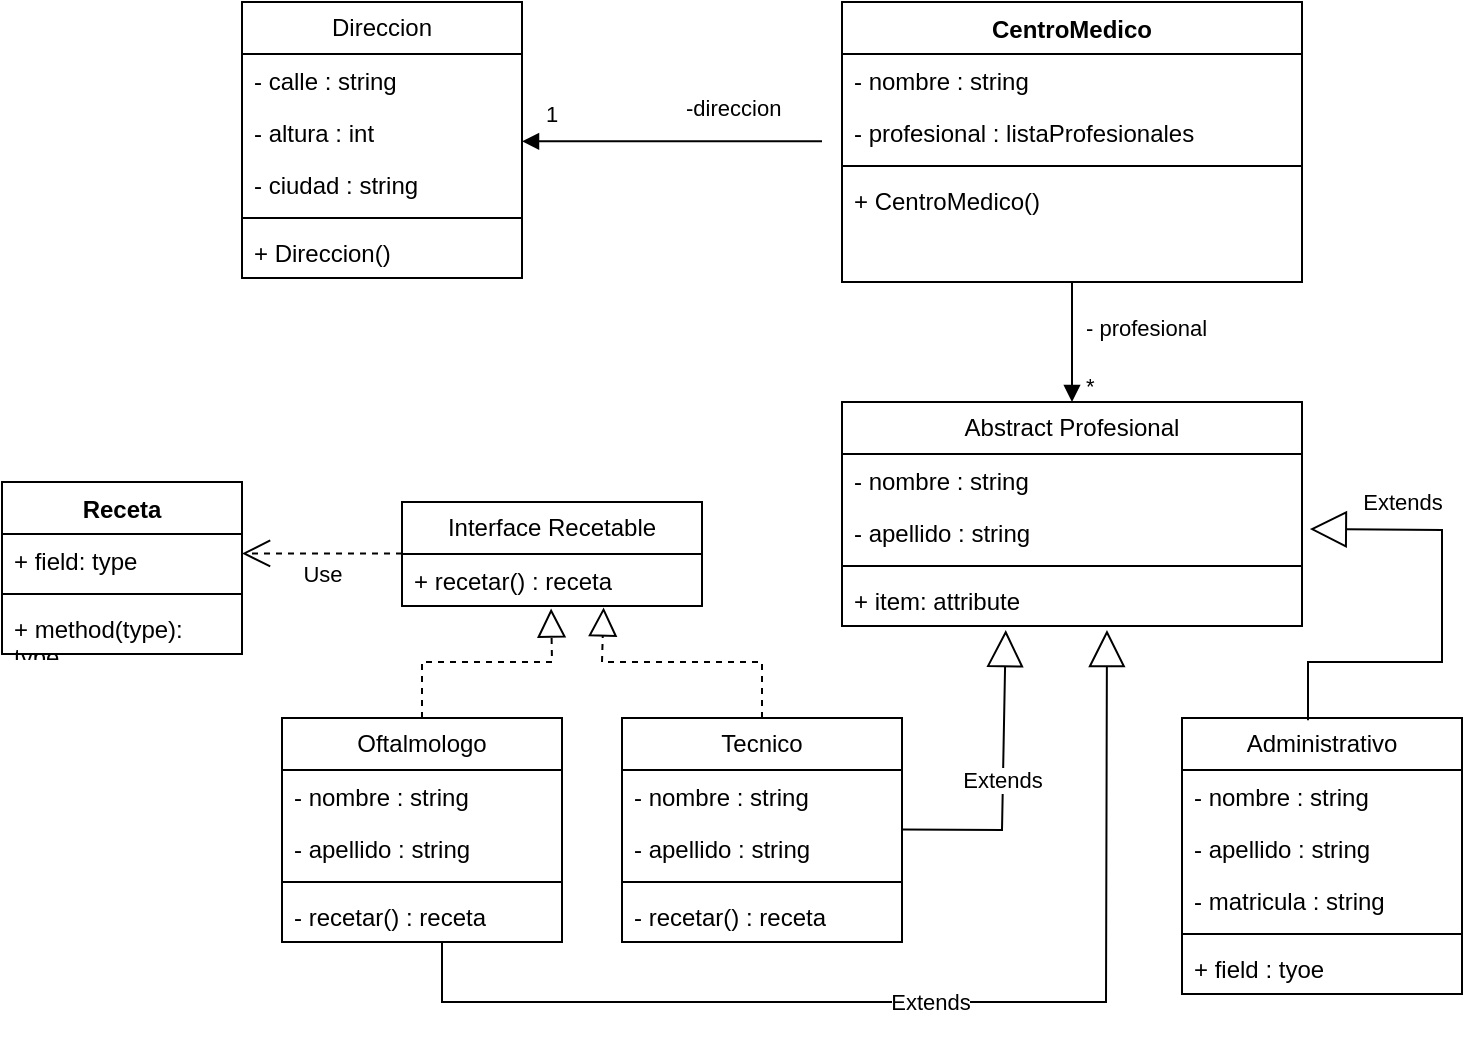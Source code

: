 <mxfile version="21.6.8" type="device">
  <diagram name="Página-1" id="Sqx3BHbn41ujF85xgArd">
    <mxGraphModel dx="1816" dy="545" grid="1" gridSize="10" guides="1" tooltips="1" connect="1" arrows="1" fold="1" page="1" pageScale="1" pageWidth="827" pageHeight="1169" math="0" shadow="0">
      <root>
        <mxCell id="0" />
        <mxCell id="1" parent="0" />
        <mxCell id="mAAJr_QGss4SFpEDVRHT-1" value="CentroMedico" style="swimlane;fontStyle=1;align=center;verticalAlign=top;childLayout=stackLayout;horizontal=1;startSize=26;horizontalStack=0;resizeParent=1;resizeParentMax=0;resizeLast=0;collapsible=1;marginBottom=0;whiteSpace=wrap;html=1;" vertex="1" parent="1">
          <mxGeometry x="360" y="10" width="230" height="140" as="geometry" />
        </mxCell>
        <mxCell id="mAAJr_QGss4SFpEDVRHT-5" value="- nombre : string" style="text;strokeColor=none;fillColor=none;align=left;verticalAlign=top;spacingLeft=4;spacingRight=4;overflow=hidden;rotatable=0;points=[[0,0.5],[1,0.5]];portConstraint=eastwest;whiteSpace=wrap;html=1;" vertex="1" parent="mAAJr_QGss4SFpEDVRHT-1">
          <mxGeometry y="26" width="230" height="26" as="geometry" />
        </mxCell>
        <mxCell id="mAAJr_QGss4SFpEDVRHT-6" value="- profesional : listaProfesionales" style="text;strokeColor=none;fillColor=none;align=left;verticalAlign=top;spacingLeft=4;spacingRight=4;overflow=hidden;rotatable=0;points=[[0,0.5],[1,0.5]];portConstraint=eastwest;whiteSpace=wrap;html=1;" vertex="1" parent="mAAJr_QGss4SFpEDVRHT-1">
          <mxGeometry y="52" width="230" height="26" as="geometry" />
        </mxCell>
        <mxCell id="mAAJr_QGss4SFpEDVRHT-3" value="" style="line;strokeWidth=1;fillColor=none;align=left;verticalAlign=middle;spacingTop=-1;spacingLeft=3;spacingRight=3;rotatable=0;labelPosition=right;points=[];portConstraint=eastwest;strokeColor=inherit;" vertex="1" parent="mAAJr_QGss4SFpEDVRHT-1">
          <mxGeometry y="78" width="230" height="8" as="geometry" />
        </mxCell>
        <mxCell id="mAAJr_QGss4SFpEDVRHT-4" value="+ CentroMedico()" style="text;strokeColor=none;fillColor=none;align=left;verticalAlign=top;spacingLeft=4;spacingRight=4;overflow=hidden;rotatable=0;points=[[0,0.5],[1,0.5]];portConstraint=eastwest;whiteSpace=wrap;html=1;" vertex="1" parent="mAAJr_QGss4SFpEDVRHT-1">
          <mxGeometry y="86" width="230" height="54" as="geometry" />
        </mxCell>
        <mxCell id="mAAJr_QGss4SFpEDVRHT-12" value="Direccion" style="swimlane;fontStyle=0;childLayout=stackLayout;horizontal=1;startSize=26;fillColor=none;horizontalStack=0;resizeParent=1;resizeParentMax=0;resizeLast=0;collapsible=1;marginBottom=0;whiteSpace=wrap;html=1;" vertex="1" parent="1">
          <mxGeometry x="60" y="10" width="140" height="138" as="geometry" />
        </mxCell>
        <mxCell id="mAAJr_QGss4SFpEDVRHT-13" value="- calle : string" style="text;strokeColor=none;fillColor=none;align=left;verticalAlign=top;spacingLeft=4;spacingRight=4;overflow=hidden;rotatable=0;points=[[0,0.5],[1,0.5]];portConstraint=eastwest;whiteSpace=wrap;html=1;" vertex="1" parent="mAAJr_QGss4SFpEDVRHT-12">
          <mxGeometry y="26" width="140" height="26" as="geometry" />
        </mxCell>
        <mxCell id="mAAJr_QGss4SFpEDVRHT-14" value="- altura : int" style="text;strokeColor=none;fillColor=none;align=left;verticalAlign=top;spacingLeft=4;spacingRight=4;overflow=hidden;rotatable=0;points=[[0,0.5],[1,0.5]];portConstraint=eastwest;whiteSpace=wrap;html=1;" vertex="1" parent="mAAJr_QGss4SFpEDVRHT-12">
          <mxGeometry y="52" width="140" height="26" as="geometry" />
        </mxCell>
        <mxCell id="mAAJr_QGss4SFpEDVRHT-15" value="- ciudad : string" style="text;strokeColor=none;fillColor=none;align=left;verticalAlign=top;spacingLeft=4;spacingRight=4;overflow=hidden;rotatable=0;points=[[0,0.5],[1,0.5]];portConstraint=eastwest;whiteSpace=wrap;html=1;" vertex="1" parent="mAAJr_QGss4SFpEDVRHT-12">
          <mxGeometry y="78" width="140" height="26" as="geometry" />
        </mxCell>
        <mxCell id="mAAJr_QGss4SFpEDVRHT-27" value="" style="line;strokeWidth=1;fillColor=none;align=left;verticalAlign=middle;spacingTop=-1;spacingLeft=3;spacingRight=3;rotatable=0;labelPosition=right;points=[];portConstraint=eastwest;strokeColor=inherit;" vertex="1" parent="mAAJr_QGss4SFpEDVRHT-12">
          <mxGeometry y="104" width="140" height="8" as="geometry" />
        </mxCell>
        <mxCell id="mAAJr_QGss4SFpEDVRHT-28" value="+ Direccion()" style="text;strokeColor=none;fillColor=none;align=left;verticalAlign=top;spacingLeft=4;spacingRight=4;overflow=hidden;rotatable=0;points=[[0,0.5],[1,0.5]];portConstraint=eastwest;whiteSpace=wrap;html=1;" vertex="1" parent="mAAJr_QGss4SFpEDVRHT-12">
          <mxGeometry y="112" width="140" height="26" as="geometry" />
        </mxCell>
        <mxCell id="mAAJr_QGss4SFpEDVRHT-23" value="-direccion" style="endArrow=block;endFill=1;html=1;edgeStyle=orthogonalEdgeStyle;align=left;verticalAlign=top;rounded=0;" edge="1" parent="1">
          <mxGeometry x="-0.067" y="-30" relative="1" as="geometry">
            <mxPoint x="350" y="79.66" as="sourcePoint" />
            <mxPoint x="200" y="79.66" as="targetPoint" />
            <mxPoint as="offset" />
          </mxGeometry>
        </mxCell>
        <mxCell id="mAAJr_QGss4SFpEDVRHT-24" value="1" style="edgeLabel;resizable=0;html=1;align=left;verticalAlign=bottom;" connectable="0" vertex="1" parent="mAAJr_QGss4SFpEDVRHT-23">
          <mxGeometry x="-1" relative="1" as="geometry">
            <mxPoint x="-140" y="-5" as="offset" />
          </mxGeometry>
        </mxCell>
        <mxCell id="mAAJr_QGss4SFpEDVRHT-29" value="Abstract Profesional" style="swimlane;fontStyle=0;childLayout=stackLayout;horizontal=1;startSize=26;fillColor=none;horizontalStack=0;resizeParent=1;resizeParentMax=0;resizeLast=0;collapsible=1;marginBottom=0;whiteSpace=wrap;html=1;" vertex="1" parent="1">
          <mxGeometry x="360" y="210" width="230" height="112" as="geometry" />
        </mxCell>
        <mxCell id="mAAJr_QGss4SFpEDVRHT-30" value="- nombre : string" style="text;strokeColor=none;fillColor=none;align=left;verticalAlign=top;spacingLeft=4;spacingRight=4;overflow=hidden;rotatable=0;points=[[0,0.5],[1,0.5]];portConstraint=eastwest;whiteSpace=wrap;html=1;" vertex="1" parent="mAAJr_QGss4SFpEDVRHT-29">
          <mxGeometry y="26" width="230" height="26" as="geometry" />
        </mxCell>
        <mxCell id="mAAJr_QGss4SFpEDVRHT-31" value="- apellido : string" style="text;strokeColor=none;fillColor=none;align=left;verticalAlign=top;spacingLeft=4;spacingRight=4;overflow=hidden;rotatable=0;points=[[0,0.5],[1,0.5]];portConstraint=eastwest;whiteSpace=wrap;html=1;" vertex="1" parent="mAAJr_QGss4SFpEDVRHT-29">
          <mxGeometry y="52" width="230" height="26" as="geometry" />
        </mxCell>
        <mxCell id="mAAJr_QGss4SFpEDVRHT-46" value="" style="line;strokeWidth=1;fillColor=none;align=left;verticalAlign=middle;spacingTop=-1;spacingLeft=3;spacingRight=3;rotatable=0;labelPosition=right;points=[];portConstraint=eastwest;strokeColor=inherit;" vertex="1" parent="mAAJr_QGss4SFpEDVRHT-29">
          <mxGeometry y="78" width="230" height="8" as="geometry" />
        </mxCell>
        <mxCell id="mAAJr_QGss4SFpEDVRHT-78" value="+ item: attribute" style="text;strokeColor=none;fillColor=none;align=left;verticalAlign=top;spacingLeft=4;spacingRight=4;overflow=hidden;rotatable=0;points=[[0,0.5],[1,0.5]];portConstraint=eastwest;whiteSpace=wrap;html=1;" vertex="1" parent="mAAJr_QGss4SFpEDVRHT-29">
          <mxGeometry y="86" width="230" height="26" as="geometry" />
        </mxCell>
        <mxCell id="mAAJr_QGss4SFpEDVRHT-33" value="Oftalmologo" style="swimlane;fontStyle=0;childLayout=stackLayout;horizontal=1;startSize=26;fillColor=none;horizontalStack=0;resizeParent=1;resizeParentMax=0;resizeLast=0;collapsible=1;marginBottom=0;whiteSpace=wrap;html=1;" vertex="1" parent="1">
          <mxGeometry x="80" y="368" width="140" height="112" as="geometry" />
        </mxCell>
        <mxCell id="mAAJr_QGss4SFpEDVRHT-34" value="- nombre : string" style="text;strokeColor=none;fillColor=none;align=left;verticalAlign=top;spacingLeft=4;spacingRight=4;overflow=hidden;rotatable=0;points=[[0,0.5],[1,0.5]];portConstraint=eastwest;whiteSpace=wrap;html=1;" vertex="1" parent="mAAJr_QGss4SFpEDVRHT-33">
          <mxGeometry y="26" width="140" height="26" as="geometry" />
        </mxCell>
        <mxCell id="mAAJr_QGss4SFpEDVRHT-35" value="- apellido : string" style="text;strokeColor=none;fillColor=none;align=left;verticalAlign=top;spacingLeft=4;spacingRight=4;overflow=hidden;rotatable=0;points=[[0,0.5],[1,0.5]];portConstraint=eastwest;whiteSpace=wrap;html=1;" vertex="1" parent="mAAJr_QGss4SFpEDVRHT-33">
          <mxGeometry y="52" width="140" height="26" as="geometry" />
        </mxCell>
        <mxCell id="mAAJr_QGss4SFpEDVRHT-47" value="" style="line;strokeWidth=1;fillColor=none;align=left;verticalAlign=middle;spacingTop=-1;spacingLeft=3;spacingRight=3;rotatable=0;labelPosition=right;points=[];portConstraint=eastwest;strokeColor=inherit;" vertex="1" parent="mAAJr_QGss4SFpEDVRHT-33">
          <mxGeometry y="78" width="140" height="8" as="geometry" />
        </mxCell>
        <mxCell id="mAAJr_QGss4SFpEDVRHT-36" value="- recetar() : receta" style="text;strokeColor=none;fillColor=none;align=left;verticalAlign=top;spacingLeft=4;spacingRight=4;overflow=hidden;rotatable=0;points=[[0,0.5],[1,0.5]];portConstraint=eastwest;whiteSpace=wrap;html=1;" vertex="1" parent="mAAJr_QGss4SFpEDVRHT-33">
          <mxGeometry y="86" width="140" height="26" as="geometry" />
        </mxCell>
        <mxCell id="mAAJr_QGss4SFpEDVRHT-37" value="Tecnico" style="swimlane;fontStyle=0;childLayout=stackLayout;horizontal=1;startSize=26;fillColor=none;horizontalStack=0;resizeParent=1;resizeParentMax=0;resizeLast=0;collapsible=1;marginBottom=0;whiteSpace=wrap;html=1;" vertex="1" parent="1">
          <mxGeometry x="250" y="368" width="140" height="112" as="geometry" />
        </mxCell>
        <mxCell id="mAAJr_QGss4SFpEDVRHT-38" value="- nombre : string" style="text;strokeColor=none;fillColor=none;align=left;verticalAlign=top;spacingLeft=4;spacingRight=4;overflow=hidden;rotatable=0;points=[[0,0.5],[1,0.5]];portConstraint=eastwest;whiteSpace=wrap;html=1;" vertex="1" parent="mAAJr_QGss4SFpEDVRHT-37">
          <mxGeometry y="26" width="140" height="26" as="geometry" />
        </mxCell>
        <mxCell id="mAAJr_QGss4SFpEDVRHT-39" value="- apellido : string" style="text;strokeColor=none;fillColor=none;align=left;verticalAlign=top;spacingLeft=4;spacingRight=4;overflow=hidden;rotatable=0;points=[[0,0.5],[1,0.5]];portConstraint=eastwest;whiteSpace=wrap;html=1;" vertex="1" parent="mAAJr_QGss4SFpEDVRHT-37">
          <mxGeometry y="52" width="140" height="26" as="geometry" />
        </mxCell>
        <mxCell id="mAAJr_QGss4SFpEDVRHT-48" value="" style="line;strokeWidth=1;fillColor=none;align=left;verticalAlign=middle;spacingTop=-1;spacingLeft=3;spacingRight=3;rotatable=0;labelPosition=right;points=[];portConstraint=eastwest;strokeColor=inherit;" vertex="1" parent="mAAJr_QGss4SFpEDVRHT-37">
          <mxGeometry y="78" width="140" height="8" as="geometry" />
        </mxCell>
        <mxCell id="mAAJr_QGss4SFpEDVRHT-40" value="- recetar() : receta" style="text;strokeColor=none;fillColor=none;align=left;verticalAlign=top;spacingLeft=4;spacingRight=4;overflow=hidden;rotatable=0;points=[[0,0.5],[1,0.5]];portConstraint=eastwest;whiteSpace=wrap;html=1;" vertex="1" parent="mAAJr_QGss4SFpEDVRHT-37">
          <mxGeometry y="86" width="140" height="26" as="geometry" />
        </mxCell>
        <mxCell id="mAAJr_QGss4SFpEDVRHT-54" value="Receta" style="swimlane;fontStyle=1;align=center;verticalAlign=top;childLayout=stackLayout;horizontal=1;startSize=26;horizontalStack=0;resizeParent=1;resizeParentMax=0;resizeLast=0;collapsible=1;marginBottom=0;whiteSpace=wrap;html=1;" vertex="1" parent="1">
          <mxGeometry x="-60" y="250" width="120" height="86" as="geometry" />
        </mxCell>
        <mxCell id="mAAJr_QGss4SFpEDVRHT-55" value="+ field: type" style="text;strokeColor=none;fillColor=none;align=left;verticalAlign=top;spacingLeft=4;spacingRight=4;overflow=hidden;rotatable=0;points=[[0,0.5],[1,0.5]];portConstraint=eastwest;whiteSpace=wrap;html=1;" vertex="1" parent="mAAJr_QGss4SFpEDVRHT-54">
          <mxGeometry y="26" width="120" height="26" as="geometry" />
        </mxCell>
        <mxCell id="mAAJr_QGss4SFpEDVRHT-56" value="" style="line;strokeWidth=1;fillColor=none;align=left;verticalAlign=middle;spacingTop=-1;spacingLeft=3;spacingRight=3;rotatable=0;labelPosition=right;points=[];portConstraint=eastwest;strokeColor=inherit;" vertex="1" parent="mAAJr_QGss4SFpEDVRHT-54">
          <mxGeometry y="52" width="120" height="8" as="geometry" />
        </mxCell>
        <mxCell id="mAAJr_QGss4SFpEDVRHT-57" value="+ method(type): type" style="text;strokeColor=none;fillColor=none;align=left;verticalAlign=top;spacingLeft=4;spacingRight=4;overflow=hidden;rotatable=0;points=[[0,0.5],[1,0.5]];portConstraint=eastwest;whiteSpace=wrap;html=1;" vertex="1" parent="mAAJr_QGss4SFpEDVRHT-54">
          <mxGeometry y="60" width="120" height="26" as="geometry" />
        </mxCell>
        <mxCell id="mAAJr_QGss4SFpEDVRHT-63" value="Interface Recetable" style="swimlane;fontStyle=0;childLayout=stackLayout;horizontal=1;startSize=26;fillColor=none;horizontalStack=0;resizeParent=1;resizeParentMax=0;resizeLast=0;collapsible=1;marginBottom=0;whiteSpace=wrap;html=1;" vertex="1" parent="1">
          <mxGeometry x="140" y="260" width="150" height="52" as="geometry" />
        </mxCell>
        <mxCell id="mAAJr_QGss4SFpEDVRHT-64" value="+ recetar() : receta" style="text;strokeColor=none;fillColor=none;align=left;verticalAlign=top;spacingLeft=4;spacingRight=4;overflow=hidden;rotatable=0;points=[[0,0.5],[1,0.5]];portConstraint=eastwest;whiteSpace=wrap;html=1;" vertex="1" parent="mAAJr_QGss4SFpEDVRHT-63">
          <mxGeometry y="26" width="150" height="26" as="geometry" />
        </mxCell>
        <mxCell id="mAAJr_QGss4SFpEDVRHT-70" value="Administrativo" style="swimlane;fontStyle=0;childLayout=stackLayout;horizontal=1;startSize=26;fillColor=none;horizontalStack=0;resizeParent=1;resizeParentMax=0;resizeLast=0;collapsible=1;marginBottom=0;whiteSpace=wrap;html=1;" vertex="1" parent="1">
          <mxGeometry x="530" y="368" width="140" height="138" as="geometry" />
        </mxCell>
        <mxCell id="mAAJr_QGss4SFpEDVRHT-71" value="- nombre : string" style="text;strokeColor=none;fillColor=none;align=left;verticalAlign=top;spacingLeft=4;spacingRight=4;overflow=hidden;rotatable=0;points=[[0,0.5],[1,0.5]];portConstraint=eastwest;whiteSpace=wrap;html=1;" vertex="1" parent="mAAJr_QGss4SFpEDVRHT-70">
          <mxGeometry y="26" width="140" height="26" as="geometry" />
        </mxCell>
        <mxCell id="mAAJr_QGss4SFpEDVRHT-72" value="- apellido : string" style="text;strokeColor=none;fillColor=none;align=left;verticalAlign=top;spacingLeft=4;spacingRight=4;overflow=hidden;rotatable=0;points=[[0,0.5],[1,0.5]];portConstraint=eastwest;whiteSpace=wrap;html=1;" vertex="1" parent="mAAJr_QGss4SFpEDVRHT-70">
          <mxGeometry y="52" width="140" height="26" as="geometry" />
        </mxCell>
        <mxCell id="mAAJr_QGss4SFpEDVRHT-75" value="- matricula : string" style="text;strokeColor=none;fillColor=none;align=left;verticalAlign=top;spacingLeft=4;spacingRight=4;overflow=hidden;rotatable=0;points=[[0,0.5],[1,0.5]];portConstraint=eastwest;whiteSpace=wrap;html=1;" vertex="1" parent="mAAJr_QGss4SFpEDVRHT-70">
          <mxGeometry y="78" width="140" height="26" as="geometry" />
        </mxCell>
        <mxCell id="mAAJr_QGss4SFpEDVRHT-73" value="" style="line;strokeWidth=1;fillColor=none;align=left;verticalAlign=middle;spacingTop=-1;spacingLeft=3;spacingRight=3;rotatable=0;labelPosition=right;points=[];portConstraint=eastwest;strokeColor=inherit;" vertex="1" parent="mAAJr_QGss4SFpEDVRHT-70">
          <mxGeometry y="104" width="140" height="8" as="geometry" />
        </mxCell>
        <mxCell id="mAAJr_QGss4SFpEDVRHT-74" value="+ field : tyoe" style="text;strokeColor=none;fillColor=none;align=left;verticalAlign=top;spacingLeft=4;spacingRight=4;overflow=hidden;rotatable=0;points=[[0,0.5],[1,0.5]];portConstraint=eastwest;whiteSpace=wrap;html=1;" vertex="1" parent="mAAJr_QGss4SFpEDVRHT-70">
          <mxGeometry y="112" width="140" height="26" as="geometry" />
        </mxCell>
        <mxCell id="mAAJr_QGss4SFpEDVRHT-82" value="Use" style="endArrow=open;endSize=12;dashed=1;html=1;rounded=0;" edge="1" parent="1">
          <mxGeometry y="10" width="160" relative="1" as="geometry">
            <mxPoint x="140" y="285.71" as="sourcePoint" />
            <mxPoint x="60" y="285.71" as="targetPoint" />
            <mxPoint as="offset" />
          </mxGeometry>
        </mxCell>
        <mxCell id="mAAJr_QGss4SFpEDVRHT-85" value="" style="endArrow=block;dashed=1;endFill=0;endSize=12;html=1;rounded=0;exitX=0.5;exitY=0;exitDx=0;exitDy=0;entryX=0.497;entryY=1.049;entryDx=0;entryDy=0;entryPerimeter=0;" edge="1" parent="1" source="mAAJr_QGss4SFpEDVRHT-33" target="mAAJr_QGss4SFpEDVRHT-64">
          <mxGeometry width="160" relative="1" as="geometry">
            <mxPoint x="120" y="350" as="sourcePoint" />
            <mxPoint x="210" y="340" as="targetPoint" />
            <Array as="points">
              <mxPoint x="150" y="340" />
              <mxPoint x="215" y="340" />
            </Array>
          </mxGeometry>
        </mxCell>
        <mxCell id="mAAJr_QGss4SFpEDVRHT-87" value="" style="endArrow=block;dashed=1;endFill=0;endSize=12;html=1;rounded=0;exitX=0.5;exitY=0;exitDx=0;exitDy=0;entryX=0.672;entryY=1.027;entryDx=0;entryDy=0;entryPerimeter=0;" edge="1" parent="1" source="mAAJr_QGss4SFpEDVRHT-37" target="mAAJr_QGss4SFpEDVRHT-64">
          <mxGeometry width="160" relative="1" as="geometry">
            <mxPoint x="310" y="360" as="sourcePoint" />
            <mxPoint x="240" y="320" as="targetPoint" />
            <Array as="points">
              <mxPoint x="320" y="340" />
              <mxPoint x="240" y="340" />
            </Array>
          </mxGeometry>
        </mxCell>
        <mxCell id="mAAJr_QGss4SFpEDVRHT-88" value="Extends" style="endArrow=block;endSize=16;endFill=0;html=1;rounded=0;entryX=0.356;entryY=1.077;entryDx=0;entryDy=0;entryPerimeter=0;" edge="1" parent="1" target="mAAJr_QGss4SFpEDVRHT-78">
          <mxGeometry width="160" relative="1" as="geometry">
            <mxPoint x="390" y="423.76" as="sourcePoint" />
            <mxPoint x="550" y="423.76" as="targetPoint" />
            <Array as="points">
              <mxPoint x="440" y="424" />
            </Array>
          </mxGeometry>
        </mxCell>
        <mxCell id="mAAJr_QGss4SFpEDVRHT-89" value="Extends" style="endArrow=block;endSize=16;endFill=0;html=1;rounded=0;entryX=0.576;entryY=1.077;entryDx=0;entryDy=0;entryPerimeter=0;" edge="1" parent="1" target="mAAJr_QGss4SFpEDVRHT-78">
          <mxGeometry width="160" relative="1" as="geometry">
            <mxPoint x="160" y="480" as="sourcePoint" />
            <mxPoint x="490" y="520" as="targetPoint" />
            <Array as="points">
              <mxPoint x="160" y="510" />
              <mxPoint x="492" y="510" />
            </Array>
          </mxGeometry>
        </mxCell>
        <mxCell id="mAAJr_QGss4SFpEDVRHT-90" value="Extends" style="endArrow=block;endSize=16;endFill=0;html=1;rounded=0;exitX=0.45;exitY=0.008;exitDx=0;exitDy=0;exitPerimeter=0;entryX=1.017;entryY=0.443;entryDx=0;entryDy=0;entryPerimeter=0;" edge="1" parent="1" source="mAAJr_QGss4SFpEDVRHT-70" target="mAAJr_QGss4SFpEDVRHT-31">
          <mxGeometry x="0.597" y="-14" width="160" relative="1" as="geometry">
            <mxPoint x="550" y="350" as="sourcePoint" />
            <mxPoint x="680" y="280" as="targetPoint" />
            <Array as="points">
              <mxPoint x="593" y="340" />
              <mxPoint x="660" y="340" />
              <mxPoint x="660" y="274" />
            </Array>
            <mxPoint as="offset" />
          </mxGeometry>
        </mxCell>
        <mxCell id="mAAJr_QGss4SFpEDVRHT-99" value="- profesional" style="endArrow=block;endFill=1;html=1;edgeStyle=orthogonalEdgeStyle;align=left;verticalAlign=top;rounded=0;entryX=0.5;entryY=0;entryDx=0;entryDy=0;" edge="1" parent="1" target="mAAJr_QGss4SFpEDVRHT-29">
          <mxGeometry x="-0.667" y="5" relative="1" as="geometry">
            <mxPoint x="475" y="150" as="sourcePoint" />
            <mxPoint x="620" y="160" as="targetPoint" />
            <Array as="points">
              <mxPoint x="475" y="150" />
            </Array>
            <mxPoint as="offset" />
          </mxGeometry>
        </mxCell>
        <mxCell id="mAAJr_QGss4SFpEDVRHT-100" value="*" style="edgeLabel;resizable=0;html=1;align=left;verticalAlign=bottom;" connectable="0" vertex="1" parent="mAAJr_QGss4SFpEDVRHT-99">
          <mxGeometry x="-1" relative="1" as="geometry">
            <mxPoint x="5" y="60" as="offset" />
          </mxGeometry>
        </mxCell>
      </root>
    </mxGraphModel>
  </diagram>
</mxfile>
